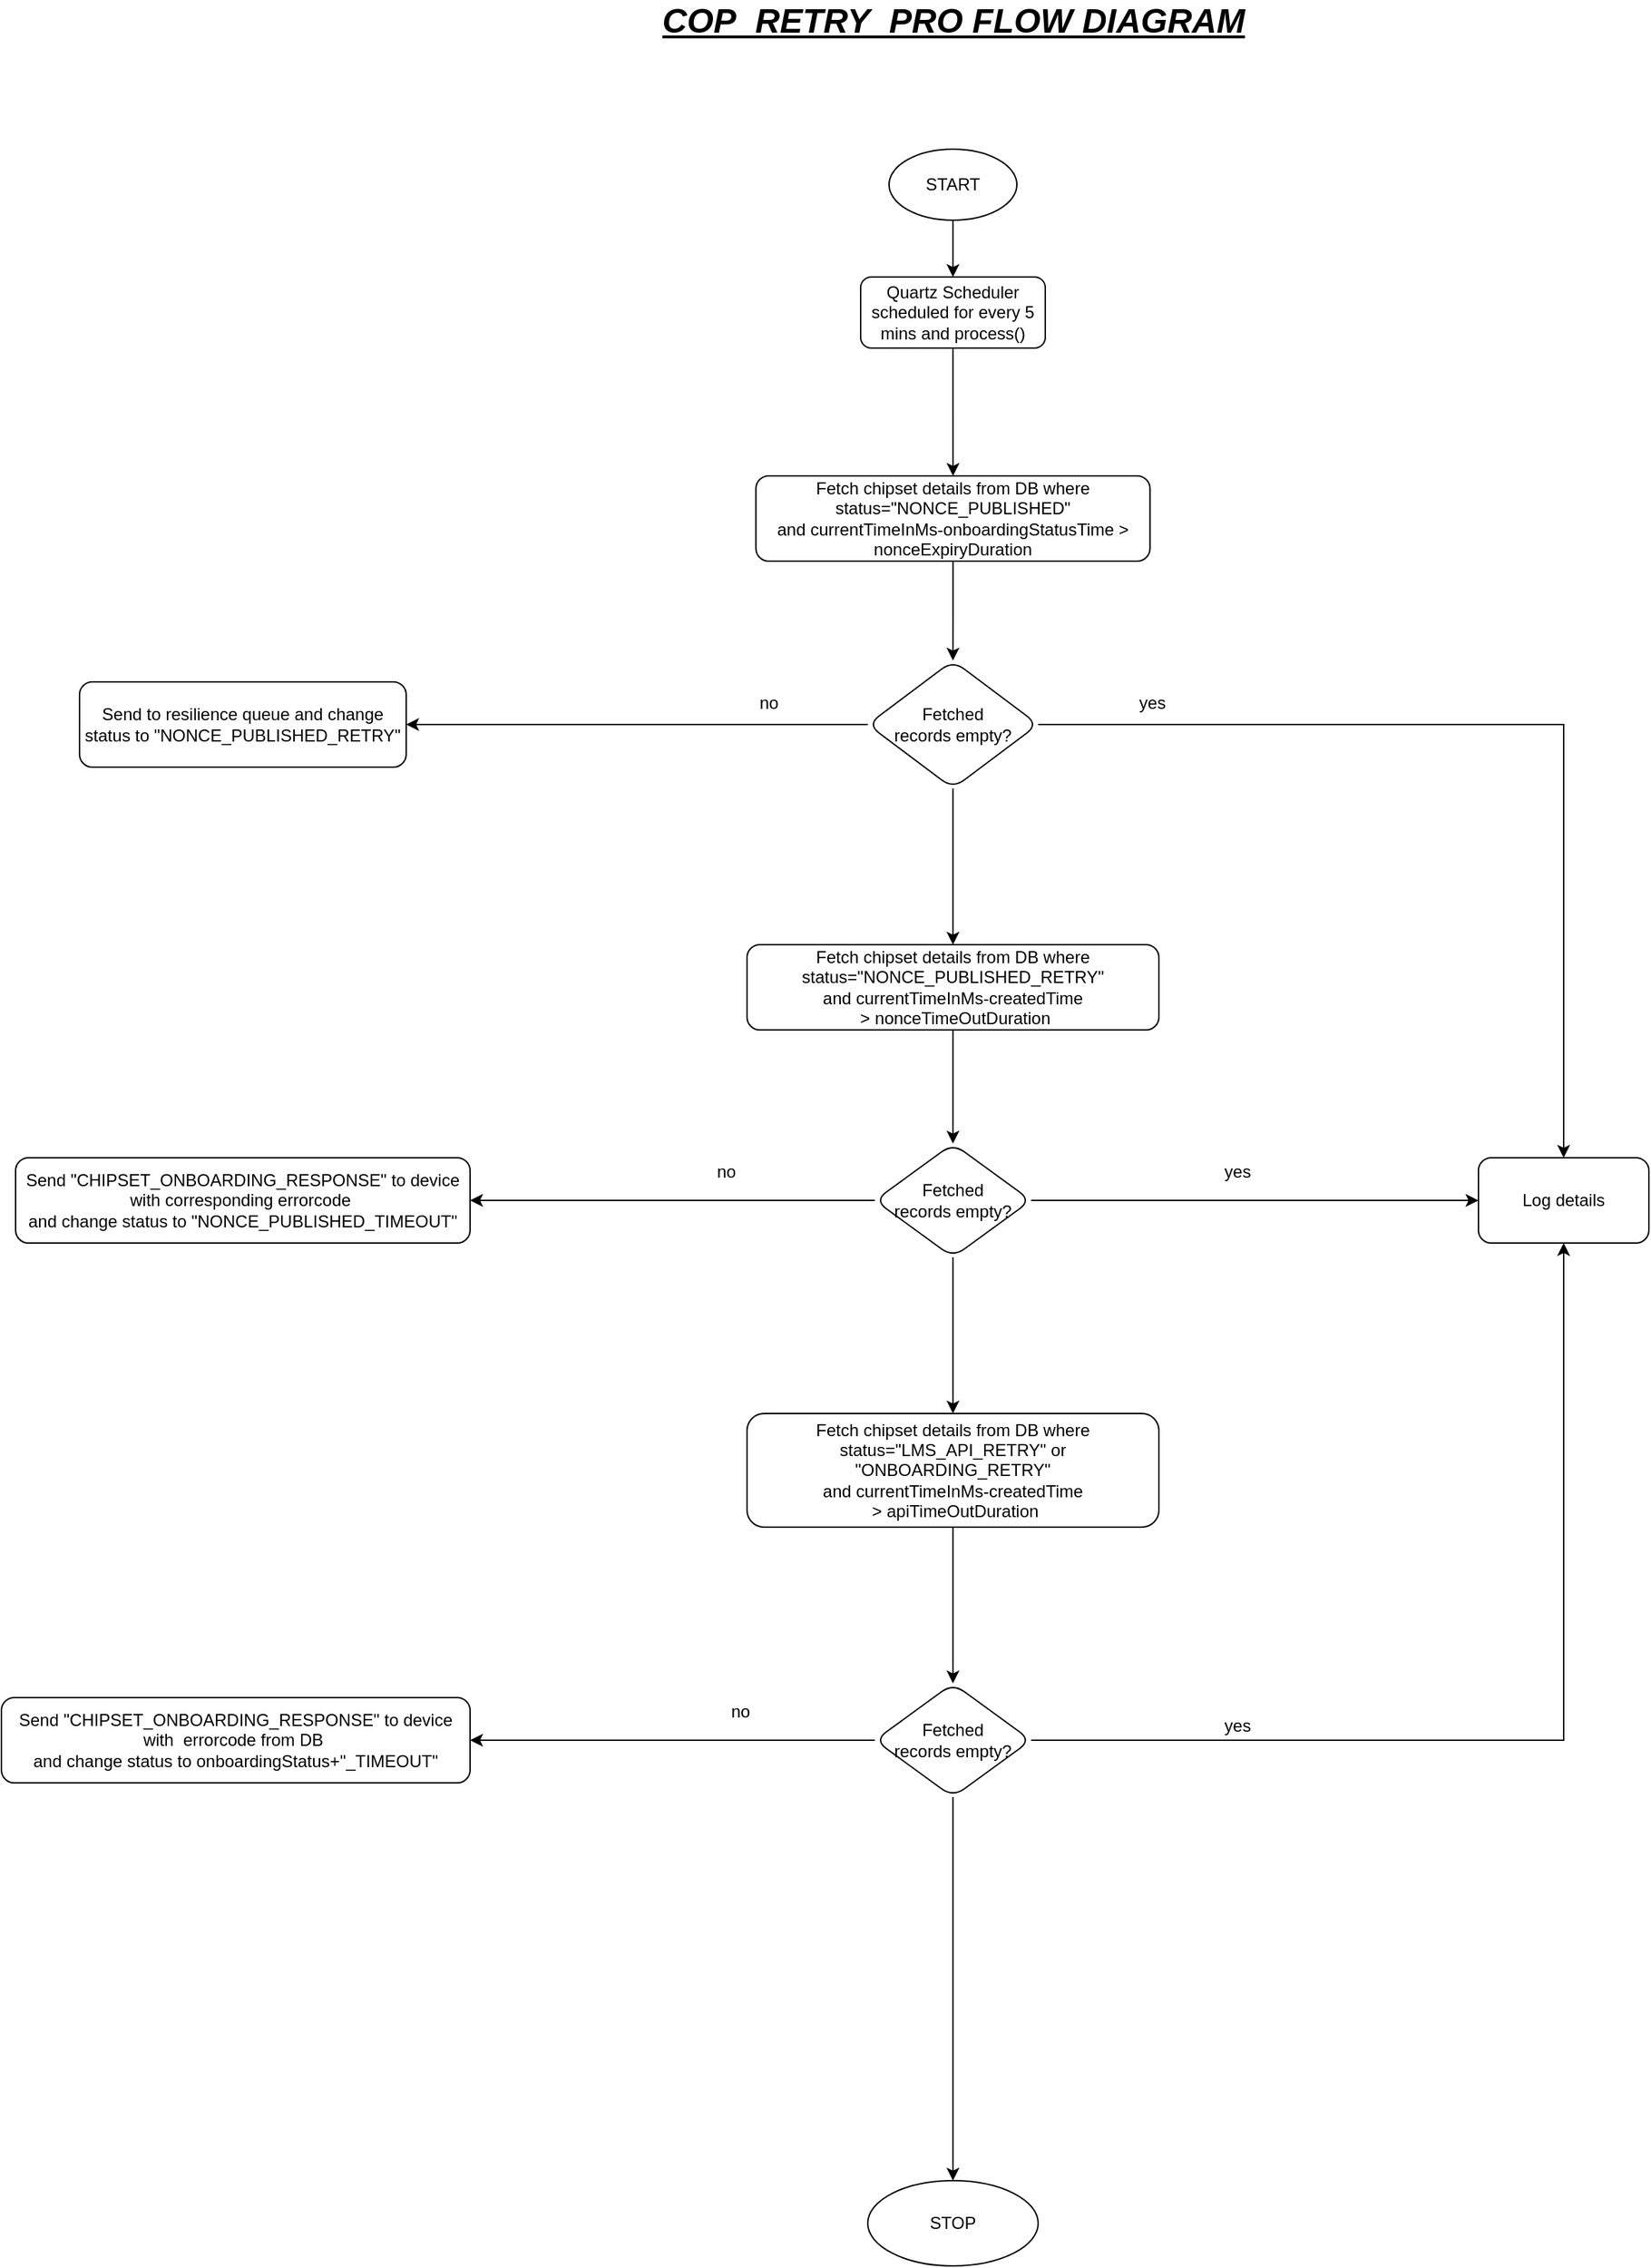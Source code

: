 <mxfile version="15.7.4" type="device"><diagram id="C5RBs43oDa-KdzZeNtuy" name="Page-1"><mxGraphModel dx="3434" dy="2622" grid="1" gridSize="10" guides="1" tooltips="1" connect="1" arrows="1" fold="1" page="1" pageScale="1" pageWidth="827" pageHeight="1169" math="0" shadow="0"><root><mxCell id="WIyWlLk6GJQsqaUBKTNV-0"/><mxCell id="WIyWlLk6GJQsqaUBKTNV-1" parent="WIyWlLk6GJQsqaUBKTNV-0"/><mxCell id="imqh8xKoAt-C4JBXkD0C-3" value="" style="edgeStyle=orthogonalEdgeStyle;rounded=0;orthogonalLoop=1;jettySize=auto;html=1;" parent="WIyWlLk6GJQsqaUBKTNV-1" source="WIyWlLk6GJQsqaUBKTNV-3" target="imqh8xKoAt-C4JBXkD0C-2" edge="1"><mxGeometry relative="1" as="geometry"/></mxCell><mxCell id="WIyWlLk6GJQsqaUBKTNV-3" value="Quartz Scheduler scheduled for every 5 mins and process()" style="rounded=1;whiteSpace=wrap;html=1;fontSize=12;glass=0;strokeWidth=1;shadow=0;" parent="WIyWlLk6GJQsqaUBKTNV-1" vertex="1"><mxGeometry x="155" y="70" width="130" height="50" as="geometry"/></mxCell><mxCell id="vF0YXyA15qi0SvSDk2yn-1" value="" style="edgeStyle=orthogonalEdgeStyle;rounded=0;orthogonalLoop=1;jettySize=auto;html=1;" parent="WIyWlLk6GJQsqaUBKTNV-1" source="imqh8xKoAt-C4JBXkD0C-2" target="vF0YXyA15qi0SvSDk2yn-0" edge="1"><mxGeometry relative="1" as="geometry"/></mxCell><mxCell id="imqh8xKoAt-C4JBXkD0C-2" value="Fetch chipset details from DB where status=&lt;span&gt;&quot;NONCE_PUBLISHED&quot;&lt;br&gt;and currentTimeInMs-onboardingStatusTime &amp;gt; nonceExpiryDuration&lt;br&gt;&lt;/span&gt;" style="whiteSpace=wrap;html=1;rounded=1;shadow=0;strokeWidth=1;glass=0;" parent="WIyWlLk6GJQsqaUBKTNV-1" vertex="1"><mxGeometry x="81.25" y="210" width="277.5" height="60" as="geometry"/></mxCell><mxCell id="vF0YXyA15qi0SvSDk2yn-3" value="" style="edgeStyle=orthogonalEdgeStyle;rounded=0;orthogonalLoop=1;jettySize=auto;html=1;" parent="WIyWlLk6GJQsqaUBKTNV-1" source="vF0YXyA15qi0SvSDk2yn-0" target="vF0YXyA15qi0SvSDk2yn-2" edge="1"><mxGeometry relative="1" as="geometry"/></mxCell><mxCell id="vF0YXyA15qi0SvSDk2yn-13" value="" style="edgeStyle=orthogonalEdgeStyle;rounded=0;orthogonalLoop=1;jettySize=auto;html=1;" parent="WIyWlLk6GJQsqaUBKTNV-1" source="vF0YXyA15qi0SvSDk2yn-0" target="vF0YXyA15qi0SvSDk2yn-12" edge="1"><mxGeometry relative="1" as="geometry"/></mxCell><mxCell id="vF0YXyA15qi0SvSDk2yn-23" style="edgeStyle=orthogonalEdgeStyle;rounded=0;orthogonalLoop=1;jettySize=auto;html=1;exitX=0;exitY=0.5;exitDx=0;exitDy=0;entryX=1;entryY=0.5;entryDx=0;entryDy=0;" parent="WIyWlLk6GJQsqaUBKTNV-1" source="vF0YXyA15qi0SvSDk2yn-0" target="vF0YXyA15qi0SvSDk2yn-21" edge="1"><mxGeometry relative="1" as="geometry"/></mxCell><mxCell id="vF0YXyA15qi0SvSDk2yn-0" value="Fetched &lt;br&gt;records empty?" style="rhombus;whiteSpace=wrap;html=1;rounded=1;shadow=0;strokeWidth=1;glass=0;" parent="WIyWlLk6GJQsqaUBKTNV-1" vertex="1"><mxGeometry x="160" y="340" width="120" height="90" as="geometry"/></mxCell><mxCell id="vF0YXyA15qi0SvSDk2yn-5" value="" style="edgeStyle=orthogonalEdgeStyle;rounded=0;orthogonalLoop=1;jettySize=auto;html=1;" parent="WIyWlLk6GJQsqaUBKTNV-1" source="vF0YXyA15qi0SvSDk2yn-2" target="vF0YXyA15qi0SvSDk2yn-4" edge="1"><mxGeometry relative="1" as="geometry"/></mxCell><mxCell id="vF0YXyA15qi0SvSDk2yn-2" value="&lt;span&gt;Fetch chipset details from DB where status=&lt;/span&gt;&lt;span&gt;&quot;&lt;/span&gt;&lt;span&gt;NONCE_PUBLISHED_RETRY&quot;&lt;/span&gt;&lt;span&gt;&lt;br&gt;&lt;/span&gt;&lt;span&gt;and currentTimeInMs-createdTime&lt;br&gt;&amp;nbsp;&amp;gt; nonceTimeOutDuration&lt;/span&gt;" style="whiteSpace=wrap;html=1;rounded=1;shadow=0;strokeWidth=1;glass=0;" parent="WIyWlLk6GJQsqaUBKTNV-1" vertex="1"><mxGeometry x="75" y="540" width="290" height="60" as="geometry"/></mxCell><mxCell id="vF0YXyA15qi0SvSDk2yn-7" value="" style="edgeStyle=orthogonalEdgeStyle;rounded=0;orthogonalLoop=1;jettySize=auto;html=1;" parent="WIyWlLk6GJQsqaUBKTNV-1" source="vF0YXyA15qi0SvSDk2yn-4" target="vF0YXyA15qi0SvSDk2yn-6" edge="1"><mxGeometry relative="1" as="geometry"/></mxCell><mxCell id="vF0YXyA15qi0SvSDk2yn-15" style="edgeStyle=orthogonalEdgeStyle;rounded=0;orthogonalLoop=1;jettySize=auto;html=1;exitX=1;exitY=0.5;exitDx=0;exitDy=0;entryX=0;entryY=0.5;entryDx=0;entryDy=0;" parent="WIyWlLk6GJQsqaUBKTNV-1" source="vF0YXyA15qi0SvSDk2yn-4" target="vF0YXyA15qi0SvSDk2yn-12" edge="1"><mxGeometry relative="1" as="geometry"><mxPoint x="680" y="719.857" as="targetPoint"/></mxGeometry></mxCell><mxCell id="vF0YXyA15qi0SvSDk2yn-26" value="" style="edgeStyle=orthogonalEdgeStyle;rounded=0;orthogonalLoop=1;jettySize=auto;html=1;" parent="WIyWlLk6GJQsqaUBKTNV-1" source="vF0YXyA15qi0SvSDk2yn-4" target="vF0YXyA15qi0SvSDk2yn-25" edge="1"><mxGeometry relative="1" as="geometry"/></mxCell><mxCell id="vF0YXyA15qi0SvSDk2yn-4" value="&lt;span&gt;Fetched&lt;/span&gt;&lt;br&gt;&lt;span&gt;records empty?&lt;/span&gt;" style="rhombus;whiteSpace=wrap;html=1;rounded=1;shadow=0;strokeWidth=1;glass=0;" parent="WIyWlLk6GJQsqaUBKTNV-1" vertex="1"><mxGeometry x="165" y="680" width="110" height="80" as="geometry"/></mxCell><mxCell id="vF0YXyA15qi0SvSDk2yn-9" value="" style="edgeStyle=orthogonalEdgeStyle;rounded=0;orthogonalLoop=1;jettySize=auto;html=1;" parent="WIyWlLk6GJQsqaUBKTNV-1" source="vF0YXyA15qi0SvSDk2yn-6" target="vF0YXyA15qi0SvSDk2yn-8" edge="1"><mxGeometry relative="1" as="geometry"/></mxCell><mxCell id="vF0YXyA15qi0SvSDk2yn-6" value="&lt;span&gt;Fetch chipset details from DB where status=&lt;/span&gt;&lt;span&gt;&quot;&lt;/span&gt;&lt;span&gt;LMS_API_RETRY&lt;/span&gt;&lt;span&gt;&quot; or &quot;&lt;/span&gt;&lt;span&gt;ONBOARDING_RETRY&quot;&lt;/span&gt;&lt;span&gt;&lt;br&gt;&lt;/span&gt;&lt;span&gt;and currentTimeInMs-createdTime&lt;br&gt;&amp;nbsp;&amp;gt;&amp;nbsp;&lt;/span&gt;apiTimeOutDuration" style="whiteSpace=wrap;html=1;rounded=1;shadow=0;strokeWidth=1;glass=0;" parent="WIyWlLk6GJQsqaUBKTNV-1" vertex="1"><mxGeometry x="75" y="870" width="290" height="80" as="geometry"/></mxCell><mxCell id="vF0YXyA15qi0SvSDk2yn-11" value="" style="edgeStyle=orthogonalEdgeStyle;rounded=0;orthogonalLoop=1;jettySize=auto;html=1;" parent="WIyWlLk6GJQsqaUBKTNV-1" source="vF0YXyA15qi0SvSDk2yn-8" edge="1"><mxGeometry relative="1" as="geometry"><mxPoint x="220" y="1410.0" as="targetPoint"/></mxGeometry></mxCell><mxCell id="vF0YXyA15qi0SvSDk2yn-18" style="edgeStyle=orthogonalEdgeStyle;rounded=0;orthogonalLoop=1;jettySize=auto;html=1;exitX=1;exitY=0.5;exitDx=0;exitDy=0;entryX=0.5;entryY=1;entryDx=0;entryDy=0;" parent="WIyWlLk6GJQsqaUBKTNV-1" source="vF0YXyA15qi0SvSDk2yn-8" target="vF0YXyA15qi0SvSDk2yn-12" edge="1"><mxGeometry relative="1" as="geometry"/></mxCell><mxCell id="vF0YXyA15qi0SvSDk2yn-29" value="" style="edgeStyle=orthogonalEdgeStyle;rounded=0;orthogonalLoop=1;jettySize=auto;html=1;" parent="WIyWlLk6GJQsqaUBKTNV-1" source="vF0YXyA15qi0SvSDk2yn-8" target="vF0YXyA15qi0SvSDk2yn-28" edge="1"><mxGeometry relative="1" as="geometry"/></mxCell><mxCell id="vF0YXyA15qi0SvSDk2yn-8" value="&lt;span&gt;Fetched&lt;/span&gt;&lt;br&gt;&lt;span&gt;records empty?&lt;/span&gt;" style="rhombus;whiteSpace=wrap;html=1;rounded=1;shadow=0;strokeWidth=1;glass=0;" parent="WIyWlLk6GJQsqaUBKTNV-1" vertex="1"><mxGeometry x="165" y="1060" width="110" height="80" as="geometry"/></mxCell><mxCell id="vF0YXyA15qi0SvSDk2yn-12" value="Log details" style="whiteSpace=wrap;html=1;rounded=1;shadow=0;strokeWidth=1;glass=0;" parent="WIyWlLk6GJQsqaUBKTNV-1" vertex="1"><mxGeometry x="590" y="690" width="120" height="60" as="geometry"/></mxCell><mxCell id="vF0YXyA15qi0SvSDk2yn-14" value="yes" style="text;html=1;align=center;verticalAlign=middle;resizable=0;points=[];autosize=1;strokeColor=none;fillColor=none;" parent="WIyWlLk6GJQsqaUBKTNV-1" vertex="1"><mxGeometry x="345" y="360" width="30" height="20" as="geometry"/></mxCell><mxCell id="vF0YXyA15qi0SvSDk2yn-19" value="yes" style="text;html=1;align=center;verticalAlign=middle;resizable=0;points=[];autosize=1;strokeColor=none;fillColor=none;" parent="WIyWlLk6GJQsqaUBKTNV-1" vertex="1"><mxGeometry x="405" y="690" width="30" height="20" as="geometry"/></mxCell><mxCell id="vF0YXyA15qi0SvSDk2yn-20" value="yes" style="text;html=1;align=center;verticalAlign=middle;resizable=0;points=[];autosize=1;strokeColor=none;fillColor=none;" parent="WIyWlLk6GJQsqaUBKTNV-1" vertex="1"><mxGeometry x="405" y="1080" width="30" height="20" as="geometry"/></mxCell><mxCell id="vF0YXyA15qi0SvSDk2yn-21" value="Send to resilience queue and change status to &quot;&lt;span&gt;NONCE_PUBLISHED_RETRY&lt;/span&gt;&lt;span&gt;&quot;&lt;/span&gt;" style="whiteSpace=wrap;html=1;rounded=1;shadow=0;strokeWidth=1;glass=0;" parent="WIyWlLk6GJQsqaUBKTNV-1" vertex="1"><mxGeometry x="-395" y="355" width="230" height="60" as="geometry"/></mxCell><mxCell id="vF0YXyA15qi0SvSDk2yn-24" value="no" style="text;html=1;align=center;verticalAlign=middle;resizable=0;points=[];autosize=1;strokeColor=none;fillColor=none;" parent="WIyWlLk6GJQsqaUBKTNV-1" vertex="1"><mxGeometry x="75" y="360" width="30" height="20" as="geometry"/></mxCell><mxCell id="vF0YXyA15qi0SvSDk2yn-25" value="Send&amp;nbsp;&lt;span&gt;&quot;CHIPSET_ONBOARDING_RESPONSE&quot; to device with corresponding errorcode&amp;nbsp;&lt;br&gt;and change status to &quot;&lt;/span&gt;&lt;span&gt;NONCE_PUBLISHED_TIMEOUT&quot;&lt;/span&gt;" style="whiteSpace=wrap;html=1;rounded=1;shadow=0;strokeWidth=1;glass=0;" parent="WIyWlLk6GJQsqaUBKTNV-1" vertex="1"><mxGeometry x="-440" y="690" width="320" height="60" as="geometry"/></mxCell><mxCell id="vF0YXyA15qi0SvSDk2yn-27" value="no" style="text;html=1;align=center;verticalAlign=middle;resizable=0;points=[];autosize=1;strokeColor=none;fillColor=none;" parent="WIyWlLk6GJQsqaUBKTNV-1" vertex="1"><mxGeometry x="45" y="690" width="30" height="20" as="geometry"/></mxCell><mxCell id="vF0YXyA15qi0SvSDk2yn-28" value="&lt;span&gt;Send&amp;nbsp;&lt;/span&gt;&lt;span&gt;&quot;CHIPSET_ONBOARDING_RESPONSE&quot; to device with&amp;nbsp; errorcode from DB&amp;nbsp;&lt;br&gt;and change status to onboardingStatus+&quot;&lt;/span&gt;&lt;span&gt;_TIMEOUT&quot;&lt;/span&gt;" style="whiteSpace=wrap;html=1;rounded=1;shadow=0;strokeWidth=1;glass=0;" parent="WIyWlLk6GJQsqaUBKTNV-1" vertex="1"><mxGeometry x="-450" y="1070" width="330" height="60" as="geometry"/></mxCell><mxCell id="vF0YXyA15qi0SvSDk2yn-30" value="&lt;font style=&quot;font-size: 24px&quot;&gt;&lt;b&gt;&lt;i&gt;&lt;u&gt;COP_RETRY_PRO FLOW DIAGRAM&lt;/u&gt;&lt;/i&gt;&lt;/b&gt;&lt;/font&gt;" style="text;html=1;align=center;verticalAlign=middle;resizable=0;points=[];autosize=1;strokeColor=none;fillColor=none;" parent="WIyWlLk6GJQsqaUBKTNV-1" vertex="1"><mxGeometry x="5" y="-120" width="430" height="20" as="geometry"/></mxCell><mxCell id="vF0YXyA15qi0SvSDk2yn-31" value="no" style="text;html=1;align=center;verticalAlign=middle;resizable=0;points=[];autosize=1;strokeColor=none;fillColor=none;" parent="WIyWlLk6GJQsqaUBKTNV-1" vertex="1"><mxGeometry x="55" y="1070" width="30" height="20" as="geometry"/></mxCell><mxCell id="TxDeLjMM2ahOu88rOvaX-0" value="STOP" style="ellipse;whiteSpace=wrap;html=1;rounded=1;shadow=0;strokeWidth=1;glass=0;" vertex="1" parent="WIyWlLk6GJQsqaUBKTNV-1"><mxGeometry x="160" y="1410" width="120" height="60" as="geometry"/></mxCell><mxCell id="TxDeLjMM2ahOu88rOvaX-6" value="" style="edgeStyle=orthogonalEdgeStyle;curved=0;rounded=1;sketch=0;orthogonalLoop=1;jettySize=auto;html=1;" edge="1" parent="WIyWlLk6GJQsqaUBKTNV-1" source="TxDeLjMM2ahOu88rOvaX-5" target="WIyWlLk6GJQsqaUBKTNV-3"><mxGeometry relative="1" as="geometry"/></mxCell><mxCell id="TxDeLjMM2ahOu88rOvaX-5" value="START" style="ellipse;whiteSpace=wrap;html=1;rounded=1;shadow=0;strokeWidth=1;glass=0;" vertex="1" parent="WIyWlLk6GJQsqaUBKTNV-1"><mxGeometry x="175" y="-20" width="90" height="50" as="geometry"/></mxCell></root></mxGraphModel></diagram></mxfile>